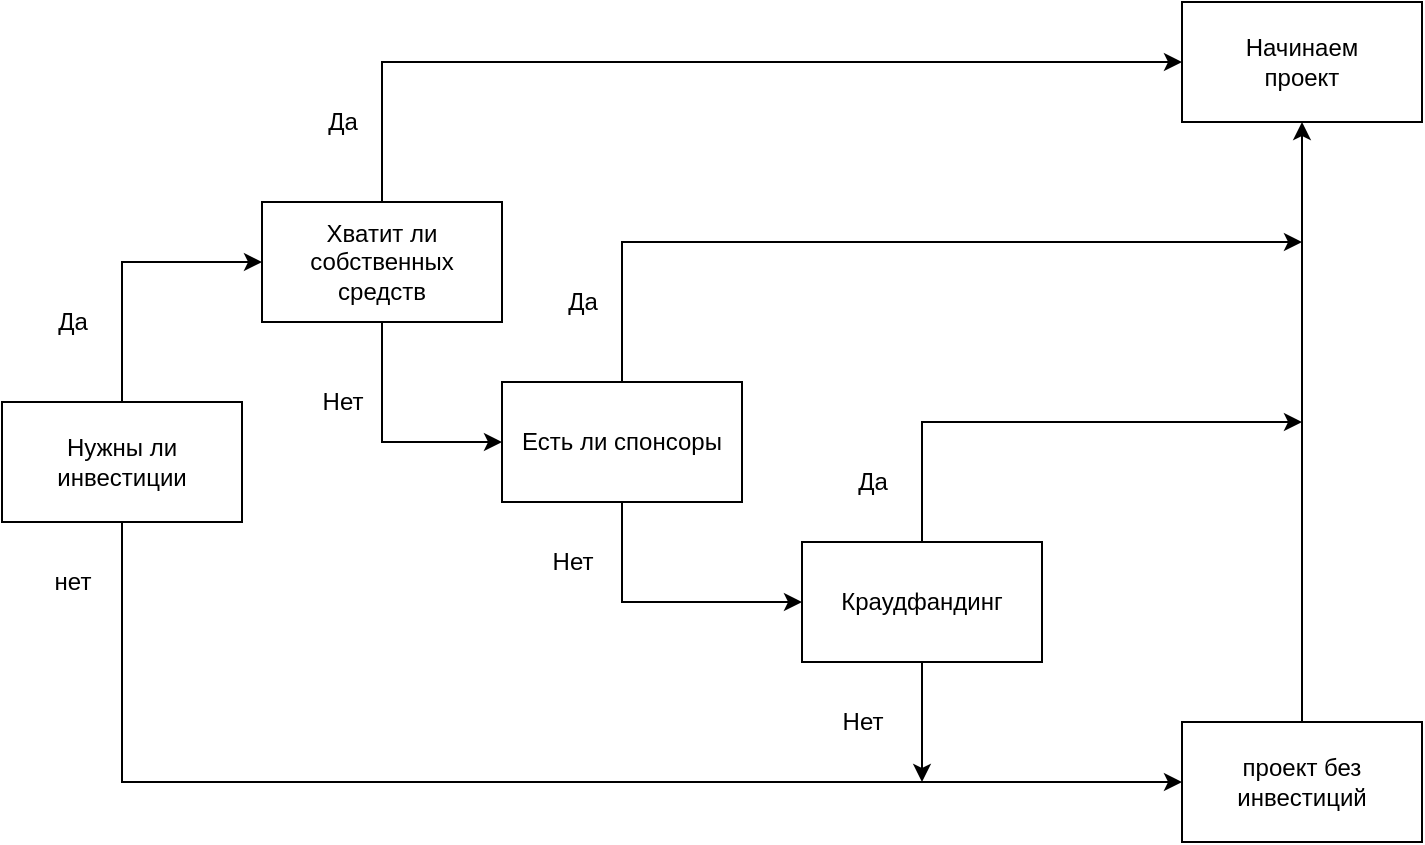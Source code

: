<mxfile version="14.6.13" type="github">
  <diagram id="C5RBs43oDa-KdzZeNtuy" name="Page-1">
    <mxGraphModel dx="1422" dy="910" grid="1" gridSize="10" guides="1" tooltips="1" connect="1" arrows="1" fold="1" page="1" pageScale="1" pageWidth="827" pageHeight="1169" math="0" shadow="0">
      <root>
        <mxCell id="WIyWlLk6GJQsqaUBKTNV-0" />
        <mxCell id="WIyWlLk6GJQsqaUBKTNV-1" parent="WIyWlLk6GJQsqaUBKTNV-0" />
        <mxCell id="XVmYpkNiVbkE4DUp6hQo-44" style="edgeStyle=orthogonalEdgeStyle;rounded=0;orthogonalLoop=1;jettySize=auto;html=1;exitX=0.5;exitY=0;exitDx=0;exitDy=0;entryX=0;entryY=0.5;entryDx=0;entryDy=0;" edge="1" parent="WIyWlLk6GJQsqaUBKTNV-1" source="XVmYpkNiVbkE4DUp6hQo-33" target="XVmYpkNiVbkE4DUp6hQo-34">
          <mxGeometry relative="1" as="geometry" />
        </mxCell>
        <mxCell id="XVmYpkNiVbkE4DUp6hQo-45" style="edgeStyle=orthogonalEdgeStyle;rounded=0;orthogonalLoop=1;jettySize=auto;html=1;exitX=0.5;exitY=1;exitDx=0;exitDy=0;entryX=0;entryY=0.5;entryDx=0;entryDy=0;" edge="1" parent="WIyWlLk6GJQsqaUBKTNV-1" source="XVmYpkNiVbkE4DUp6hQo-33" target="XVmYpkNiVbkE4DUp6hQo-36">
          <mxGeometry relative="1" as="geometry" />
        </mxCell>
        <mxCell id="XVmYpkNiVbkE4DUp6hQo-33" value="Нужны ли инвестиции" style="rounded=0;whiteSpace=wrap;html=1;" vertex="1" parent="WIyWlLk6GJQsqaUBKTNV-1">
          <mxGeometry x="50" y="280" width="120" height="60" as="geometry" />
        </mxCell>
        <mxCell id="XVmYpkNiVbkE4DUp6hQo-51" style="edgeStyle=orthogonalEdgeStyle;rounded=0;orthogonalLoop=1;jettySize=auto;html=1;exitX=0.5;exitY=0;exitDx=0;exitDy=0;entryX=0;entryY=0.5;entryDx=0;entryDy=0;" edge="1" parent="WIyWlLk6GJQsqaUBKTNV-1" source="XVmYpkNiVbkE4DUp6hQo-34" target="XVmYpkNiVbkE4DUp6hQo-38">
          <mxGeometry relative="1" as="geometry" />
        </mxCell>
        <mxCell id="XVmYpkNiVbkE4DUp6hQo-52" style="edgeStyle=orthogonalEdgeStyle;rounded=0;orthogonalLoop=1;jettySize=auto;html=1;exitX=0.5;exitY=1;exitDx=0;exitDy=0;entryX=0;entryY=0.5;entryDx=0;entryDy=0;" edge="1" parent="WIyWlLk6GJQsqaUBKTNV-1" source="XVmYpkNiVbkE4DUp6hQo-34" target="XVmYpkNiVbkE4DUp6hQo-35">
          <mxGeometry relative="1" as="geometry" />
        </mxCell>
        <mxCell id="XVmYpkNiVbkE4DUp6hQo-34" value="Хватит ли собственных средств" style="whiteSpace=wrap;html=1;" vertex="1" parent="WIyWlLk6GJQsqaUBKTNV-1">
          <mxGeometry x="180" y="180" width="120" height="60" as="geometry" />
        </mxCell>
        <mxCell id="XVmYpkNiVbkE4DUp6hQo-53" style="edgeStyle=orthogonalEdgeStyle;rounded=0;orthogonalLoop=1;jettySize=auto;html=1;exitX=0.5;exitY=1;exitDx=0;exitDy=0;entryX=0;entryY=0.5;entryDx=0;entryDy=0;" edge="1" parent="WIyWlLk6GJQsqaUBKTNV-1" source="XVmYpkNiVbkE4DUp6hQo-35" target="XVmYpkNiVbkE4DUp6hQo-37">
          <mxGeometry relative="1" as="geometry" />
        </mxCell>
        <mxCell id="XVmYpkNiVbkE4DUp6hQo-59" style="edgeStyle=orthogonalEdgeStyle;rounded=0;orthogonalLoop=1;jettySize=auto;html=1;" edge="1" parent="WIyWlLk6GJQsqaUBKTNV-1" source="XVmYpkNiVbkE4DUp6hQo-35">
          <mxGeometry relative="1" as="geometry">
            <mxPoint x="700" y="200" as="targetPoint" />
            <Array as="points">
              <mxPoint x="360" y="200" />
            </Array>
          </mxGeometry>
        </mxCell>
        <mxCell id="XVmYpkNiVbkE4DUp6hQo-35" value="Есть ли спонсоры" style="whiteSpace=wrap;html=1;" vertex="1" parent="WIyWlLk6GJQsqaUBKTNV-1">
          <mxGeometry x="300" y="270" width="120" height="60" as="geometry" />
        </mxCell>
        <mxCell id="XVmYpkNiVbkE4DUp6hQo-46" style="edgeStyle=orthogonalEdgeStyle;rounded=0;orthogonalLoop=1;jettySize=auto;html=1;entryX=0.5;entryY=1;entryDx=0;entryDy=0;" edge="1" parent="WIyWlLk6GJQsqaUBKTNV-1" source="XVmYpkNiVbkE4DUp6hQo-36" target="XVmYpkNiVbkE4DUp6hQo-38">
          <mxGeometry relative="1" as="geometry">
            <mxPoint x="700" y="250" as="targetPoint" />
          </mxGeometry>
        </mxCell>
        <mxCell id="XVmYpkNiVbkE4DUp6hQo-36" value="проект без инвестиций" style="whiteSpace=wrap;html=1;" vertex="1" parent="WIyWlLk6GJQsqaUBKTNV-1">
          <mxGeometry x="640" y="440" width="120" height="60" as="geometry" />
        </mxCell>
        <mxCell id="XVmYpkNiVbkE4DUp6hQo-57" style="edgeStyle=orthogonalEdgeStyle;rounded=0;orthogonalLoop=1;jettySize=auto;html=1;" edge="1" parent="WIyWlLk6GJQsqaUBKTNV-1" source="XVmYpkNiVbkE4DUp6hQo-37">
          <mxGeometry relative="1" as="geometry">
            <mxPoint x="510" y="470" as="targetPoint" />
          </mxGeometry>
        </mxCell>
        <mxCell id="XVmYpkNiVbkE4DUp6hQo-60" style="edgeStyle=orthogonalEdgeStyle;rounded=0;orthogonalLoop=1;jettySize=auto;html=1;" edge="1" parent="WIyWlLk6GJQsqaUBKTNV-1" source="XVmYpkNiVbkE4DUp6hQo-37">
          <mxGeometry relative="1" as="geometry">
            <mxPoint x="700" y="290" as="targetPoint" />
            <Array as="points">
              <mxPoint x="510" y="290" />
            </Array>
          </mxGeometry>
        </mxCell>
        <mxCell id="XVmYpkNiVbkE4DUp6hQo-37" value="Краудфандинг" style="whiteSpace=wrap;html=1;" vertex="1" parent="WIyWlLk6GJQsqaUBKTNV-1">
          <mxGeometry x="450" y="350" width="120" height="60" as="geometry" />
        </mxCell>
        <mxCell id="XVmYpkNiVbkE4DUp6hQo-38" value="Начинаем&lt;br&gt;проект" style="whiteSpace=wrap;html=1;" vertex="1" parent="WIyWlLk6GJQsqaUBKTNV-1">
          <mxGeometry x="640" y="80" width="120" height="60" as="geometry" />
        </mxCell>
        <mxCell id="XVmYpkNiVbkE4DUp6hQo-47" value="Да" style="text;html=1;align=center;verticalAlign=middle;resizable=0;points=[];autosize=1;strokeColor=none;" vertex="1" parent="WIyWlLk6GJQsqaUBKTNV-1">
          <mxGeometry x="70" y="230" width="30" height="20" as="geometry" />
        </mxCell>
        <mxCell id="XVmYpkNiVbkE4DUp6hQo-48" value="нет" style="text;html=1;align=center;verticalAlign=middle;resizable=0;points=[];autosize=1;strokeColor=none;" vertex="1" parent="WIyWlLk6GJQsqaUBKTNV-1">
          <mxGeometry x="70" y="360" width="30" height="20" as="geometry" />
        </mxCell>
        <mxCell id="XVmYpkNiVbkE4DUp6hQo-49" value="Да" style="text;html=1;align=center;verticalAlign=middle;resizable=0;points=[];autosize=1;strokeColor=none;" vertex="1" parent="WIyWlLk6GJQsqaUBKTNV-1">
          <mxGeometry x="205" y="130" width="30" height="20" as="geometry" />
        </mxCell>
        <mxCell id="XVmYpkNiVbkE4DUp6hQo-50" value="Нет" style="text;html=1;align=center;verticalAlign=middle;resizable=0;points=[];autosize=1;strokeColor=none;" vertex="1" parent="WIyWlLk6GJQsqaUBKTNV-1">
          <mxGeometry x="200" y="270" width="40" height="20" as="geometry" />
        </mxCell>
        <mxCell id="XVmYpkNiVbkE4DUp6hQo-54" value="Нет" style="text;html=1;align=center;verticalAlign=middle;resizable=0;points=[];autosize=1;strokeColor=none;" vertex="1" parent="WIyWlLk6GJQsqaUBKTNV-1">
          <mxGeometry x="315" y="350" width="40" height="20" as="geometry" />
        </mxCell>
        <mxCell id="XVmYpkNiVbkE4DUp6hQo-58" value="Нет" style="text;html=1;align=center;verticalAlign=middle;resizable=0;points=[];autosize=1;strokeColor=none;" vertex="1" parent="WIyWlLk6GJQsqaUBKTNV-1">
          <mxGeometry x="460" y="430" width="40" height="20" as="geometry" />
        </mxCell>
        <mxCell id="XVmYpkNiVbkE4DUp6hQo-61" value="Да" style="text;html=1;align=center;verticalAlign=middle;resizable=0;points=[];autosize=1;strokeColor=none;" vertex="1" parent="WIyWlLk6GJQsqaUBKTNV-1">
          <mxGeometry x="470" y="310" width="30" height="20" as="geometry" />
        </mxCell>
        <mxCell id="XVmYpkNiVbkE4DUp6hQo-62" value="Да" style="text;html=1;align=center;verticalAlign=middle;resizable=0;points=[];autosize=1;strokeColor=none;" vertex="1" parent="WIyWlLk6GJQsqaUBKTNV-1">
          <mxGeometry x="325" y="220" width="30" height="20" as="geometry" />
        </mxCell>
      </root>
    </mxGraphModel>
  </diagram>
</mxfile>
